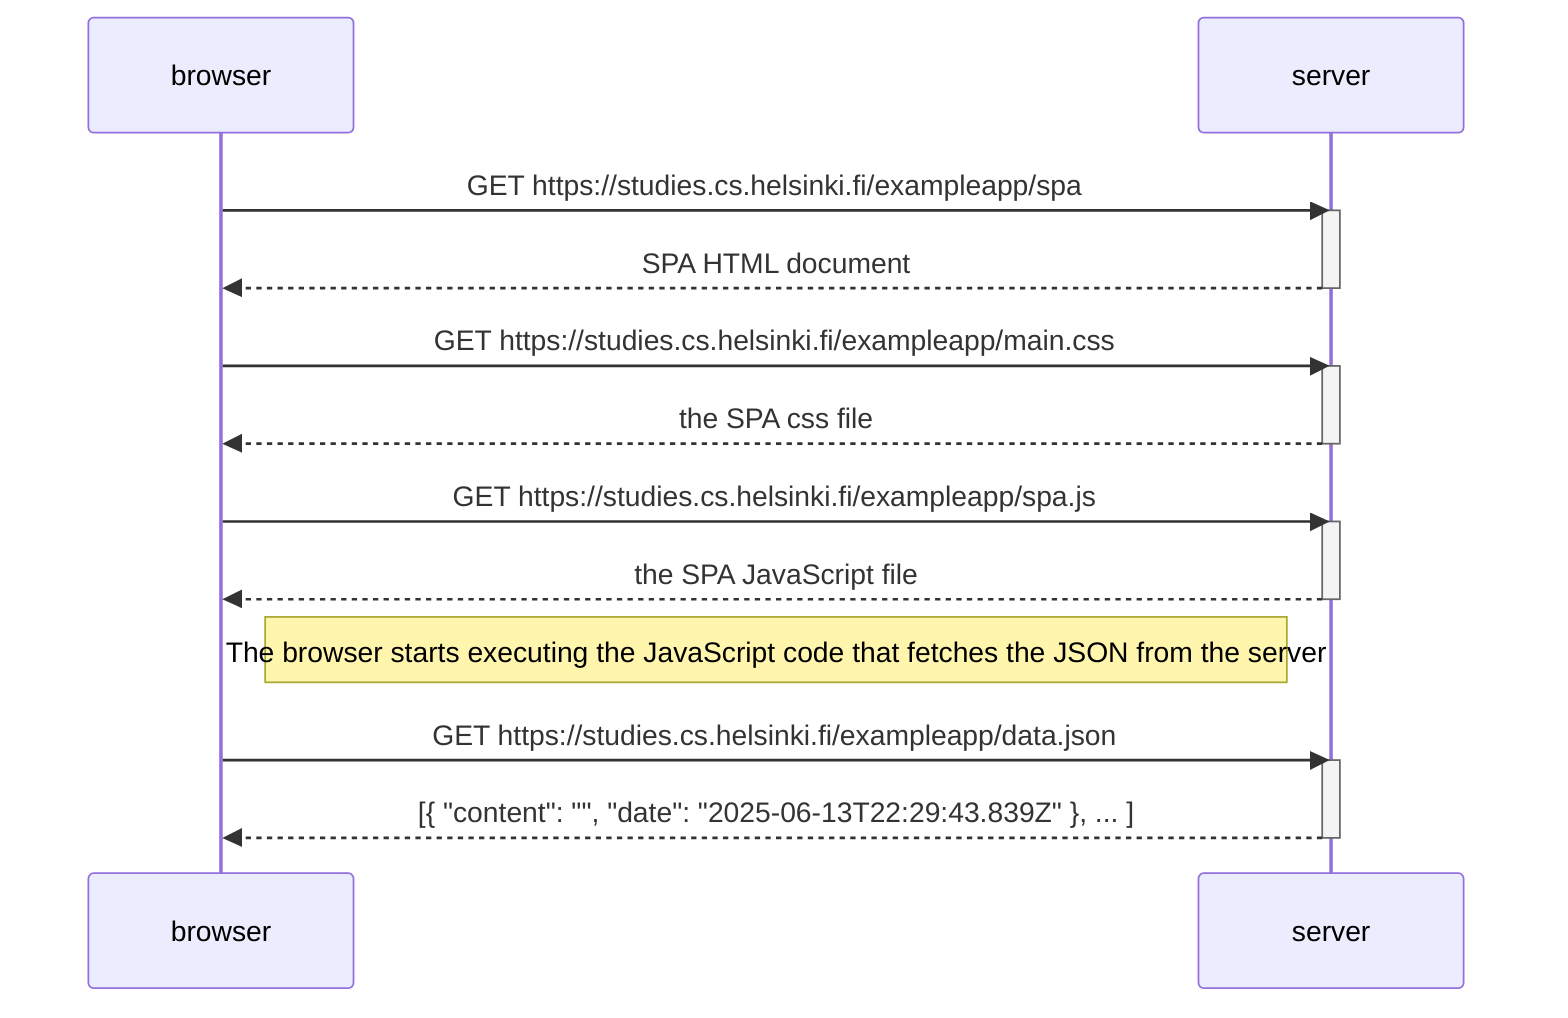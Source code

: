 sequenceDiagram
    participant browser
    participant server

    browser->>server: GET https://studies.cs.helsinki.fi/exampleapp/spa
    activate server
    server-->>browser: SPA HTML document
    deactivate server

    browser->>server: GET https://studies.cs.helsinki.fi/exampleapp/main.css
    activate server
    server-->>browser: the SPA css file
    deactivate server

    browser->>server: GET https://studies.cs.helsinki.fi/exampleapp/spa.js
    activate server
    server-->>browser: the SPA JavaScript file
    deactivate server

    Note right of browser: The browser starts executing the JavaScript code that fetches the JSON from the server

    browser->>server: GET https://studies.cs.helsinki.fi/exampleapp/data.json
    activate server
    server-->>browser: [{ "content": "", "date": "2025-06-13T22:29:43.839Z" }, ... ]
    deactivate server